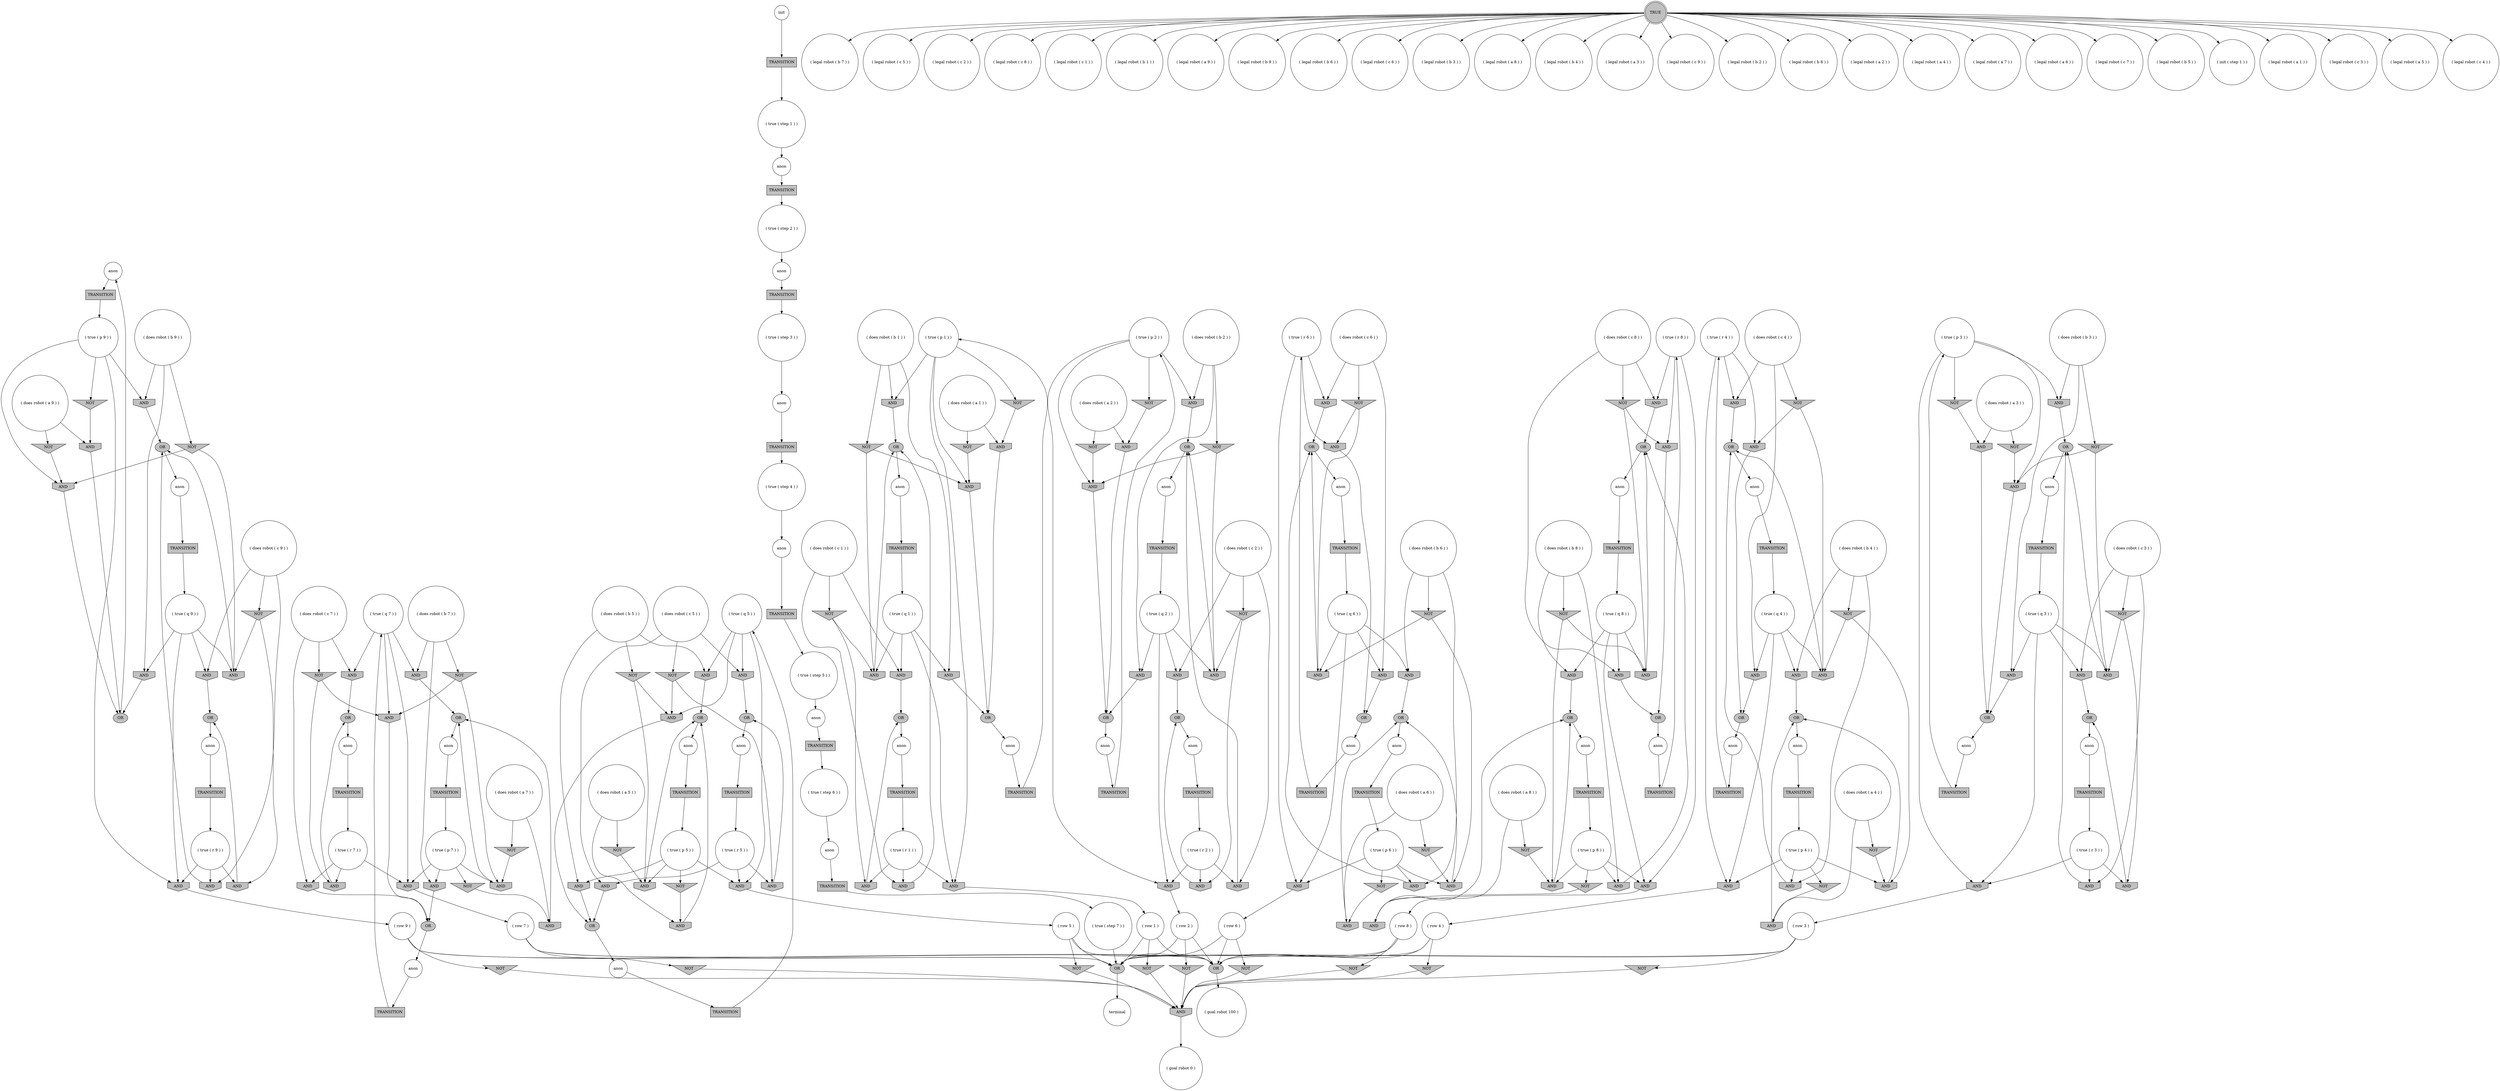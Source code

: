 digraph propNet
{
	"@e26db62"[shape=circle, style= filled, fillcolor=white, label="anon"]; "@e26db62"->"@3be4d6ef"; 
	"@b412c18"[shape=invhouse, style= filled, fillcolor=grey, label="AND"]; "@b412c18"->"@280bca"; 
	"@7deb41d6"[shape=circle, style= filled, fillcolor=white, label="( true ( p 1 ) )"]; "@7deb41d6"->"@4a200bde"; "@7deb41d6"->"@592fa617"; "@7deb41d6"->"@23245e75"; "@7deb41d6"->"@4e98f805"; 
	"@5afaa824"[shape=circle, style= filled, fillcolor=white, label="( does robot ( b 1 ) )"]; "@5afaa824"->"@7e350225"; "@5afaa824"->"@592fa617"; "@5afaa824"->"@1753d79c"; 
	"@e3f6d"[shape=circle, style= filled, fillcolor=white, label="( true ( q 5 ) )"]; "@e3f6d"->"@49deadf0"; "@e3f6d"->"@15dbac11"; "@e3f6d"->"@533c2ac3"; "@e3f6d"->"@70036428"; 
	"@592fa617"[shape=invhouse, style= filled, fillcolor=grey, label="AND"]; "@592fa617"->"@333c339f"; 
	"@63dd8136"[shape=box, style= filled, fillcolor=grey, label="TRANSITION"]; "@63dd8136"->"@47a6ac39"; 
	"@1ddd40f3"[shape=circle, style= filled, fillcolor=white, label="anon"]; "@1ddd40f3"->"@5cfe174"; 
	"@2b54ae5a"[shape=circle, style= filled, fillcolor=white, label="( does robot ( b 8 ) )"]; "@2b54ae5a"->"@39e2ee3f"; "@2b54ae5a"->"@4482acef"; "@2b54ae5a"->"@780adb3f"; 
	"@2e6c01b9"[shape=circle, style= filled, fillcolor=white, label="( true ( r 8 ) )"]; "@2e6c01b9"->"@11f46b16"; "@2e6c01b9"->"@4e81d783"; "@2e6c01b9"->"@401e9c3f"; 
	"@2f0f94a0"[shape=box, style= filled, fillcolor=grey, label="TRANSITION"]; "@2f0f94a0"->"@7deb41d6"; 
	"@40128cad"[shape=circle, style= filled, fillcolor=white, label="( true ( p 9 ) )"]; "@40128cad"->"@78f77c8e"; "@40128cad"->"@21e8bf76"; "@40128cad"->"@757dbeaf"; "@40128cad"->"@76f9aa66"; 
	"@65685e30"[shape=circle, style= filled, fillcolor=white, label="( does robot ( c 1 ) )"]; "@65685e30"->"@4f14e777"; "@65685e30"->"@4bbf8a41"; "@65685e30"->"@79a340"; 
	"@34374ed5"[shape=circle, style= filled, fillcolor=white, label="( true ( p 2 ) )"]; "@34374ed5"->"@774943d6"; "@34374ed5"->"@3cba8af9"; "@34374ed5"->"@77b4ee5e"; "@34374ed5"->"@24164d75"; 
	"@3e58f124"[shape=invhouse, style= filled, fillcolor=grey, label="AND"]; "@3e58f124"->"@1b2dd1b8"; 
	"@4b6e3f87"[shape=invhouse, style= filled, fillcolor=grey, label="AND"]; "@4b6e3f87"->"@6b38dba"; 
	"@4263f6ea"[shape=invhouse, style= filled, fillcolor=grey, label="AND"]; "@4263f6ea"->"@333c339f"; 
	"@5636bc0a"[shape=invhouse, style= filled, fillcolor=grey, label="AND"]; "@5636bc0a"->"@2d8eef25"; 
	"@397d812b"[shape=circle, style= filled, fillcolor=white, label="anon"]; "@397d812b"->"@1cf38f09"; 
	"@15dbac11"[shape=invhouse, style= filled, fillcolor=grey, label="AND"]; "@15dbac11"->"@140de648"; 
	"@da4a1c9"[shape=circle, style= filled, fillcolor=white, label="( true ( p 5 ) )"]; "@da4a1c9"->"@56a96eba"; "@da4a1c9"->"@2ac510e3"; "@da4a1c9"->"@533c2ac3"; "@da4a1c9"->"@1809b1ac"; 
	"@33d232d1"[shape=invtriangle, style= filled, fillcolor=grey, label="NOT"]; "@33d232d1"->"@3a67ad79"; 
	"@4807ccf6"[shape=circle, style= filled, fillcolor=white, label="( legal robot ( b 7 ) )"]; 
	"@3d10d68a"[shape=circle, style= filled, fillcolor=white, label="anon"]; "@3d10d68a"->"@47004b78"; 
	"@4a9a1ac"[shape=ellipse, style= filled, fillcolor=grey, label="OR"]; "@4a9a1ac"->"@1cb52598"; 
	"@64fde8da"[shape=invtriangle, style= filled, fillcolor=grey, label="NOT"]; "@64fde8da"->"@3a67ad79"; 
	"@1e82b865"[shape=circle, style= filled, fillcolor=white, label="( true ( step 7 ) )"]; "@1e82b865"->"@3b896429"; 
	"@4e98f805"[shape=invtriangle, style= filled, fillcolor=grey, label="NOT"]; "@4e98f805"->"@1cc33893"; 
	"@52988dd6"[shape=circle, style= filled, fillcolor=white, label="anon"]; "@52988dd6"->"@294b84ad"; 
	"@3e4f7537"[shape=ellipse, style= filled, fillcolor=grey, label="OR"]; "@3e4f7537"->"@52988dd6"; 
	"@35afe17b"[shape=invhouse, style= filled, fillcolor=grey, label="AND"]; "@35afe17b"->"@64dc420b"; 
	"@3761f888"[shape=circle, style= filled, fillcolor=white, label="anon"]; "@3761f888"->"@47ca3f82"; 
	"@2d8eef25"[shape=ellipse, style= filled, fillcolor=grey, label="OR"]; "@2d8eef25"->"@2f67d81"; 
	"@6b6b4e30"[shape=invtriangle, style= filled, fillcolor=grey, label="NOT"]; "@6b6b4e30"->"@a0002df"; "@6b6b4e30"->"@51da6868"; 
	"@6ea4b78b"[shape=circle, style= filled, fillcolor=white, label="( does robot ( c 5 ) )"]; "@6ea4b78b"->"@49aa95c"; "@6ea4b78b"->"@70036428"; "@6ea4b78b"->"@47ffccd6"; 
	"@38154145"[shape=ellipse, style= filled, fillcolor=grey, label="OR"]; "@38154145"->"@7b7035c6"; 
	"@1cb52598"[shape=circle, style= filled, fillcolor=white, label="anon"]; "@1cb52598"->"@1947e0ec"; 
	"@7b7035c6"[shape=circle, style= filled, fillcolor=white, label="anon"]; "@7b7035c6"->"@eca4aae"; 
	"@14c3dd7e"[shape=invhouse, style= filled, fillcolor=grey, label="AND"]; "@14c3dd7e"->"@190d0630"; 
	"@3cba8af9"[shape=invhouse, style= filled, fillcolor=grey, label="AND"]; "@3cba8af9"->"@5736ab79"; 
	"@645ad7b2"[shape=box, style= filled, fillcolor=grey, label="TRANSITION"]; "@645ad7b2"->"@1e82b865"; 
	"@4bbf8a41"[shape=invhouse, style= filled, fillcolor=grey, label="AND"]; "@4bbf8a41"->"@333c339f"; 
	"@10c1c428"[shape=box, style= filled, fillcolor=grey, label="TRANSITION"]; "@10c1c428"->"@fe0f790"; 
	"@12da89a7"[shape=box, style= filled, fillcolor=grey, label="TRANSITION"]; "@12da89a7"->"@5dcd8bf7"; 
	"@610f7612"[shape=invhouse, style= filled, fillcolor=grey, label="AND"]; "@610f7612"->"@280bca"; 
	"@26ffd553"[shape=circle, style= filled, fillcolor=white, label="( true ( q 1 ) )"]; "@26ffd553"->"@4f14e777"; "@26ffd553"->"@4263f6ea"; "@26ffd553"->"@23245e75"; "@26ffd553"->"@1753d79c"; 
	"@28f1bcde"[shape=invhouse, style= filled, fillcolor=grey, label="AND"]; "@28f1bcde"->"@4b09558d"; 
	"@2313b44d"[shape=box, style= filled, fillcolor=grey, label="TRANSITION"]; "@2313b44d"->"@20e1ed5b"; 
	"@23245e75"[shape=invhouse, style= filled, fillcolor=grey, label="AND"]; "@23245e75"->"@17823918"; 
	"@7de6385e"[shape=circle, style= filled, fillcolor=white, label="( legal robot ( c 5 ) )"]; 
	"@3a67ad79"[shape=invhouse, style= filled, fillcolor=grey, label="AND"]; "@3a67ad79"->"@3cee5a06"; 
	"@27e6ac83"[shape=box, style= filled, fillcolor=grey, label="TRANSITION"]; "@27e6ac83"->"@da4a1c9"; 
	"@6ae6235d"[shape=circle, style= filled, fillcolor=white, label="( legal robot ( c 2 ) )"]; 
	"@1b2dd1b8"[shape=ellipse, style= filled, fillcolor=grey, label="OR"]; "@1b2dd1b8"->"@5d2394f8"; 
	"@2eced18"[shape=box, style= filled, fillcolor=grey, label="TRANSITION"]; "@2eced18"->"@68e86f41"; 
	"@4611dfe3"[shape=box, style= filled, fillcolor=grey, label="TRANSITION"]; "@4611dfe3"->"@178af9c0"; 
	"@1732a4df"[shape=circle, style= filled, fillcolor=white, label="( legal robot ( c 8 ) )"]; 
	"@4e7a15b"[shape=circle, style= filled, fillcolor=white, label="( does robot ( a 8 ) )"]; "@4e7a15b"->"@3125fe1"; "@4e7a15b"->"@14c3dd7e"; 
	"@4d815146"[shape=circle, style= filled, fillcolor=white, label="anon"]; "@4d815146"->"@44585f2a"; 
	"@7885a30c"[shape=circle, style= filled, fillcolor=white, label="( true ( q 7 ) )"]; "@7885a30c"->"@3e58f124"; "@7885a30c"->"@6bd46c20"; "@7885a30c"->"@2259e205"; "@7885a30c"->"@2e1c6600"; 
	"@189ddde9"[shape=circle, style= filled, fillcolor=white, label="( true ( p 6 ) )"]; "@189ddde9"->"@119a0c4e"; "@189ddde9"->"@6cd9c6e2"; "@189ddde9"->"@b412c18"; "@189ddde9"->"@4b6e3f87"; 
	"@34780af5"[shape=circle, style= filled, fillcolor=white, label="( legal robot ( c 1 ) )"]; 
	"@3a33a6b8"[shape=box, style= filled, fillcolor=grey, label="TRANSITION"]; "@3a33a6b8"->"@22fff2a2"; 
	"@2a134eca"[shape=circle, style= filled, fillcolor=white, label="( true ( p 3 ) )"]; "@2a134eca"->"@1896d2c2"; "@2a134eca"->"@edf1de"; "@2a134eca"->"@205eb650"; "@2a134eca"->"@7e5284e9"; 
	"@39e2ee3f"[shape=invhouse, style= filled, fillcolor=grey, label="AND"]; "@39e2ee3f"->"@2d8eef25"; 
	"@34139285"[shape=invtriangle, style= filled, fillcolor=grey, label="NOT"]; "@34139285"->"@70f87478"; "@34139285"->"@366412da"; 
	"@56e88e24"[shape=circle, style= filled, fillcolor=white, label="( legal robot ( b 1 ) )"]; 
	"@5406f513"[shape=invtriangle, style= filled, fillcolor=grey, label="NOT"]; "@5406f513"->"@14c3dd7e"; 
	"@4921a90"[shape=circle, style= filled, fillcolor=white, label="anon"]; "@4921a90"->"@3f81d405"; 
	"@1e384de"[shape=circle, style= filled, fillcolor=white, label="anon"]; "@1e384de"->"@4611dfe3"; 
	"@14681070"[shape=invhouse, style= filled, fillcolor=grey, label="AND"]; "@14681070"->"@334021a9"; 
	"@296068c9"[shape=circle, style= filled, fillcolor=white, label="( does robot ( b 9 ) )"]; "@296068c9"->"@787f7957"; "@296068c9"->"@757dbeaf"; "@296068c9"->"@34a8a271"; 
	"@2994363b"[shape=invtriangle, style= filled, fillcolor=grey, label="NOT"]; "@2994363b"->"@56a96eba"; 
	"@77b4ee5e"[shape=invtriangle, style= filled, fillcolor=grey, label="NOT"]; "@77b4ee5e"->"@78d9ab8"; 
	"@a62b39f"[shape=box, style= filled, fillcolor=grey, label="TRANSITION"]; "@a62b39f"->"@2a134eca"; 
	"@58e5ebd"[shape=doublecircle, style= filled, fillcolor=grey, label="TRUE"]; "@58e5ebd"->"@1732a4df"; "@58e5ebd"->"@70a0afab"; "@58e5ebd"->"@78214f6b"; "@58e5ebd"->"@46993aaa"; "@58e5ebd"->"@34780af5"; "@58e5ebd"->"@56e88e24"; "@58e5ebd"->"@4807ccf6"; "@58e5ebd"->"@6276e1db"; "@58e5ebd"->"@75da931b"; "@58e5ebd"->"@7aa30a4e"; "@58e5ebd"->"@3dcc0a0f"; "@58e5ebd"->"@7f371a59"; "@58e5ebd"->"@351775bc"; "@58e5ebd"->"@1ea87e7b"; "@58e5ebd"->"@52e5376a"; "@58e5ebd"->"@6d4b473"; "@58e5ebd"->"@65f9c5c8"; "@58e5ebd"->"@45edcd24"; "@58e5ebd"->"@456d3d51"; "@58e5ebd"->"@302b2c81"; "@58e5ebd"->"@2827f394"; "@58e5ebd"->"@7692ed85"; "@58e5ebd"->"@712801c5"; "@58e5ebd"->"@2b1be57f"; "@58e5ebd"->"@798c668c"; "@58e5ebd"->"@7de6385e"; "@58e5ebd"->"@60f00e0f"; "@58e5ebd"->"@6ae6235d"; 
	"@2d0651eb"[shape=invtriangle, style= filled, fillcolor=grey, label="NOT"]; "@2d0651eb"->"@3a67ad79"; 
	"@366412da"[shape=invhouse, style= filled, fillcolor=grey, label="AND"]; "@366412da"->"@38b72ce1"; 
	"@67f6dc61"[shape=circle, style= filled, fillcolor=white, label="( does robot ( b 2 ) )"]; "@67f6dc61"->"@41dee0d7"; "@67f6dc61"->"@7ffe9999"; "@67f6dc61"->"@3cba8af9"; 
	"@2259e205"[shape=invhouse, style= filled, fillcolor=grey, label="AND"]; "@2259e205"->"@28d320d6"; 
	"@4b09558d"[shape=ellipse, style= filled, fillcolor=grey, label="OR"]; "@4b09558d"->"@51cfc277"; 
	"@1ea4daa3"[shape=invhouse, style= filled, fillcolor=grey, label="AND"]; "@1ea4daa3"->"@3e4f7537"; 
	"@5f27a20c"[shape=invhouse, style= filled, fillcolor=grey, label="AND"]; "@5f27a20c"->"@190d0630"; 
	"@82aaec8"[shape=invhouse, style= filled, fillcolor=grey, label="AND"]; "@82aaec8"->"@38154145"; 
	"@31ccbefe"[shape=invhouse, style= filled, fillcolor=grey, label="AND"]; "@31ccbefe"->"@5e34d46a"; 
	"@4471dfd7"[shape=invhouse, style= filled, fillcolor=grey, label="AND"]; "@4471dfd7"->"@3da997a"; 
	"@2e1c6600"[shape=invhouse, style= filled, fillcolor=grey, label="AND"]; "@2e1c6600"->"@5faecf45"; 
	"@6ae11a87"[shape=invhouse, style= filled, fillcolor=grey, label="AND"]; "@6ae11a87"->"@64fef26a"; 
	"@67f2b0dd"[shape=circle, style= filled, fillcolor=white, label="( does robot ( a 7 ) )"]; "@67f2b0dd"->"@579a19fd"; "@67f2b0dd"->"@6e39b27b"; 
	"@47004b78"[shape=box, style= filled, fillcolor=grey, label="TRANSITION"]; "@47004b78"->"@64e48e45"; 
	"@2ac510e3"[shape=invhouse, style= filled, fillcolor=grey, label="AND"]; "@2ac510e3"->"@4a9a1ac"; 
	"@65454f68"[shape=invtriangle, style= filled, fillcolor=grey, label="NOT"]; "@65454f68"->"@78f77c8e"; 
	"@7e5284e9"[shape=invhouse, style= filled, fillcolor=grey, label="AND"]; "@7e5284e9"->"@7d05e560"; 
	"@46993aaa"[shape=circle, style= filled, fillcolor=white, label="( legal robot ( b 6 ) )"]; 
	"@6d4e5d57"[shape=invtriangle, style= filled, fillcolor=grey, label="NOT"]; "@6d4e5d57"->"@3a67ad79"; 
	"@1224b90"[shape=invhouse, style= filled, fillcolor=grey, label="AND"]; "@1224b90"->"@d542094"; 
	"@59fcadd3"[shape=circle, style= filled, fillcolor=white, label="( true ( r 3 ) )"]; "@59fcadd3"->"@1896d2c2"; "@59fcadd3"->"@447bd86d"; "@59fcadd3"->"@51da6868"; 
	"@35612600"[shape=circle, style= filled, fillcolor=white, label="anon"]; "@35612600"->"@49833c9c"; 
	"@55fe910c"[shape=box, style= filled, fillcolor=grey, label="TRANSITION"]; "@55fe910c"->"@34374ed5"; 
	"@7440d7b9"[shape=invhouse, style= filled, fillcolor=grey, label="AND"]; "@7440d7b9"->"@3da997a"; 
	"@645064f"[shape=invhouse, style= filled, fillcolor=grey, label="AND"]; "@645064f"->"@4cc7014c"; 
	"@21e8bf76"[shape=invhouse, style= filled, fillcolor=grey, label="AND"]; "@21e8bf76"->"@263c8db9"; 
	"@6150818a"[shape=invhouse, style= filled, fillcolor=grey, label="AND"]; "@6150818a"->"@6fefa3e7"; 
	"@20e1ed5b"[shape=circle, style= filled, fillcolor=white, label="( true ( step 1 ) )"]; "@20e1ed5b"->"@11a40fff"; 
	"@6eca671a"[shape=circle, style= filled, fillcolor=white, label="( row 2 )"]; "@6eca671a"->"@13bc6ed3"; "@6eca671a"->"@603d2b3"; "@6eca671a"->"@3b896429"; 
	"@1da12fc0"[shape=circle, style= filled, fillcolor=white, label="( does robot ( c 8 ) )"]; "@1da12fc0"->"@a281902"; "@1da12fc0"->"@645064f"; "@1da12fc0"->"@401e9c3f"; 
	"@4145f572"[shape=circle, style= filled, fillcolor=white, label="( true ( q 8 ) )"]; "@4145f572"->"@11f46b16"; "@4145f572"->"@5636bc0a"; "@4145f572"->"@645064f"; "@4145f572"->"@780adb3f"; 
	"@55a6c368"[shape=circle, style= filled, fillcolor=white, label="( does robot ( c 2 ) )"]; "@55a6c368"->"@3de5627c"; "@55a6c368"->"@1ce84763"; "@55a6c368"->"@337b5179"; 
	"@603d2b3"[shape=invtriangle, style= filled, fillcolor=grey, label="NOT"]; "@603d2b3"->"@3a67ad79"; 
	"@24164d75"[shape=invhouse, style= filled, fillcolor=grey, label="AND"]; "@24164d75"->"@6e267b76"; 
	"@790f2f3c"[shape=circle, style= filled, fillcolor=white, label="( true ( r 1 ) )"]; "@790f2f3c"->"@4bbf8a41"; "@790f2f3c"->"@31ccbefe"; "@790f2f3c"->"@23245e75"; 
	"@4d441b16"[shape=invtriangle, style= filled, fillcolor=grey, label="NOT"]; "@4d441b16"->"@324e68fb"; 
	"@6486b4d5"[shape=box, style= filled, fillcolor=grey, label="TRANSITION"]; "@6486b4d5"->"@7885a30c"; 
	"@1753d79c"[shape=invhouse, style= filled, fillcolor=grey, label="AND"]; "@1753d79c"->"@a15670a"; 
	"@37670cc6"[shape=circle, style= filled, fillcolor=white, label="( true ( q 2 ) )"]; "@37670cc6"->"@41dee0d7"; "@37670cc6"->"@774943d6"; "@37670cc6"->"@1ce84763"; "@37670cc6"->"@6e6196fc"; 
	"@47a6ac39"[shape=circle, style= filled, fillcolor=white, label="( true ( r 4 ) )"]; "@47a6ac39"->"@70f87478"; "@47a6ac39"->"@60f09995"; "@47a6ac39"->"@1d10caf0"; 
	"@576f8789"[shape=invtriangle, style= filled, fillcolor=grey, label="NOT"]; "@576f8789"->"@119a0c4e"; 
	"@2dfc6dc6"[shape=circle, style= filled, fillcolor=white, label="( does robot ( c 4 ) )"]; "@2dfc6dc6"->"@34139285"; "@2dfc6dc6"->"@35afe17b"; "@2dfc6dc6"->"@60f09995"; 
	"@1471cb25"[shape=invhouse, style= filled, fillcolor=grey, label="AND"]; "@1471cb25"->"@38b72ce1"; 
	"@1c898b41"[shape=circle, style= filled, fillcolor=white, label="anon"]; "@1c898b41"->"@27e6ac83"; 
	"@58a1a199"[shape=invhouse, style= filled, fillcolor=grey, label="AND"]; "@58a1a199"->"@1d8806f7"; 
	"@3219ab8d"[shape=circle, style= filled, fillcolor=white, label="anon"]; "@3219ab8d"->"@777d57d6"; 
	"@4e81d783"[shape=invhouse, style= filled, fillcolor=grey, label="AND"]; "@4e81d783"->"@4cc7014c"; 
	"@5d53d05b"[shape=circle, style= filled, fillcolor=white, label="( does robot ( a 5 ) )"]; "@5d53d05b"->"@246f9f88"; "@5d53d05b"->"@2994363b"; 
	"@4ecac02f"[shape=circle, style= filled, fillcolor=white, label="( row 8 )"]; "@4ecac02f"->"@13bc6ed3"; "@4ecac02f"->"@3b896429"; "@4ecac02f"->"@79ec3264"; 
	"@59c27402"[shape=invtriangle, style= filled, fillcolor=grey, label="NOT"]; "@59c27402"->"@3a67ad79"; 
	"@2827f394"[shape=circle, style= filled, fillcolor=white, label="( legal robot ( b 5 ) )"]; 
	"@60f09995"[shape=invhouse, style= filled, fillcolor=grey, label="AND"]; "@60f09995"->"@38b72ce1"; 
	"@1947e0ec"[shape=box, style= filled, fillcolor=grey, label="TRANSITION"]; "@1947e0ec"->"@e3f6d"; 
	"@28d320d6"[shape=ellipse, style= filled, fillcolor=grey, label="OR"]; "@28d320d6"->"@3d10d68a"; 
	"@5b787144"[shape=circle, style= filled, fillcolor=white, label="( does robot ( c 9 ) )"]; "@5b787144"->"@58a1a199"; "@5b787144"->"@e58ff51"; "@5b787144"->"@504c2683"; 
	"@1978b0f9"[shape=invhouse, style= filled, fillcolor=grey, label="AND"]; "@1978b0f9"->"@280bca"; 
	"@17823918"[shape=circle, style= filled, fillcolor=white, label="( row 1 )"]; "@17823918"->"@13bc6ed3"; "@17823918"->"@3b896429"; "@17823918"->"@115d533d"; 
	"@3125fe1"[shape=invtriangle, style= filled, fillcolor=grey, label="NOT"]; "@3125fe1"->"@5f27a20c"; 
	"@5e3b8219"[shape=box, style= filled, fillcolor=grey, label="TRANSITION"]; "@5e3b8219"->"@2e6c01b9"; 
	"@1ff61bcf"[shape=circle, style= filled, fillcolor=white, label="( true ( step 3 ) )"]; "@1ff61bcf"->"@188edd79"; 
	"@44cae5b8"[shape=circle, style= filled, fillcolor=white, label="( row 4 )"]; "@44cae5b8"->"@13bc6ed3"; "@44cae5b8"->"@59c27402"; "@44cae5b8"->"@3b896429"; 
	"@5e65ab77"[shape=circle, style= filled, fillcolor=white, label="anon"]; "@5e65ab77"->"@213526b0"; 
	"@40545646"[shape=circle, style= filled, fillcolor=white, label="( true ( q 9 ) )"]; "@40545646"->"@14681070"; "@40545646"->"@58a1a199"; "@40545646"->"@21e8bf76"; "@40545646"->"@34a8a271"; 
	"@78f77c8e"[shape=invhouse, style= filled, fillcolor=grey, label="AND"]; "@78f77c8e"->"@d542094"; 
	"@3c095f75"[shape=invhouse, style= filled, fillcolor=grey, label="AND"]; "@3c095f75"->"@1b2dd1b8"; 
	"@79ec3264"[shape=invtriangle, style= filled, fillcolor=grey, label="NOT"]; "@79ec3264"->"@3a67ad79"; 
	"@6e39b27b"[shape=invtriangle, style= filled, fillcolor=grey, label="NOT"]; "@6e39b27b"->"@3c095f75"; 
	"@34a8a271"[shape=invhouse, style= filled, fillcolor=grey, label="AND"]; "@34a8a271"->"@d542094"; 
	"@213526b0"[shape=box, style= filled, fillcolor=grey, label="TRANSITION"]; "@213526b0"->"@790f2f3c"; 
	"@75da931b"[shape=circle, style= filled, fillcolor=white, label="( legal robot ( b 3 ) )"]; 
	"@140de648"[shape=ellipse, style= filled, fillcolor=grey, label="OR"]; "@140de648"->"@1c898b41"; 
	"@52934c3b"[shape=invtriangle, style= filled, fillcolor=grey, label="NOT"]; "@52934c3b"->"@4471dfd7"; "@52934c3b"->"@366412da"; 
	"@29086036"[shape=invhouse, style= filled, fillcolor=grey, label="AND"]; "@29086036"->"@28d320d6"; 
	"@7aa30a4e"[shape=circle, style= filled, fillcolor=white, label="( legal robot ( a 8 ) )"]; 
	"@4bea71d4"[shape=circle, style= filled, fillcolor=white, label="( row 5 )"]; "@4bea71d4"->"@13bc6ed3"; "@4bea71d4"->"@3b896429"; "@4bea71d4"->"@6d4e5d57"; 
	"@7ae0a3f2"[shape=circle, style= filled, fillcolor=white, label="( true ( q 3 ) )"]; "@7ae0a3f2"->"@1896d2c2"; "@7ae0a3f2"->"@31eb494e"; "@7ae0a3f2"->"@a0002df"; "@7ae0a3f2"->"@28f1bcde"; 
	"@6fefa3e7"[shape=ellipse, style= filled, fillcolor=grey, label="OR"]; "@6fefa3e7"->"@5df1cc1a"; 
	"@11f46b16"[shape=invhouse, style= filled, fillcolor=grey, label="AND"]; "@11f46b16"->"@4ecac02f"; 
	"@4a200bde"[shape=invhouse, style= filled, fillcolor=grey, label="AND"]; "@4a200bde"->"@a15670a"; 
	"@7c6a6484"[shape=circle, style= filled, fillcolor=white, label="anon"]; "@7c6a6484"->"@3dffb2eb"; 
	"@3e3e3c83"[shape=invtriangle, style= filled, fillcolor=grey, label="NOT"]; "@3e3e3c83"->"@24164d75"; 
	"@65f9c5c8"[shape=circle, style= filled, fillcolor=white, label="( legal robot ( a 4 ) )"]; 
	"@557e5cbd"[shape=invtriangle, style= filled, fillcolor=grey, label="NOT"]; "@557e5cbd"->"@4a200bde"; 
	"@68e86f41"[shape=circle, style= filled, fillcolor=white, label="( true ( r 6 ) )"]; "@68e86f41"->"@4b6e3f87"; "@68e86f41"->"@3e55a58f"; "@68e86f41"->"@610f7612"; 
	"@8071a97"[shape=box, style= filled, fillcolor=grey, label="TRANSITION"]; "@8071a97"->"@5058431c"; 
	"@4cd98b00"[shape=circle, style= filled, fillcolor=white, label="anon"]; "@4cd98b00"->"@2eced18"; 
	"@7e6bc5aa"[shape=circle, style= filled, fillcolor=white, label="( does robot ( a 1 ) )"]; "@7e6bc5aa"->"@1cc33893"; "@7e6bc5aa"->"@557e5cbd"; 
	"@439a8942"[shape=invtriangle, style= filled, fillcolor=grey, label="NOT"]; "@439a8942"->"@56a96eba"; "@439a8942"->"@49deadf0"; 
	"@1d264bf5"[shape=circle, style= filled, fillcolor=white, label="anon"]; "@1d264bf5"->"@5e3b8219"; 
	"@7692ed85"[shape=circle, style= filled, fillcolor=white, label="( init ( step 1 ) )"]; 
	"@4cc7014c"[shape=ellipse, style= filled, fillcolor=grey, label="OR"]; "@4cc7014c"->"@1d264bf5"; 
	"@3dffb2eb"[shape=box, style= filled, fillcolor=grey, label="TRANSITION"]; "@3dffb2eb"->"@1ff61bcf"; 
	"@451dfada"[shape=circle, style= filled, fillcolor=white, label="anon"]; "@451dfada"->"@8071a97"; 
	"@edf1de"[shape=invtriangle, style= filled, fillcolor=grey, label="NOT"]; "@edf1de"->"@5a2264c"; 
	"@64fef26a"[shape=ellipse, style= filled, fillcolor=grey, label="OR"]; "@64fef26a"->"@1ddd40f3"; 
	"@e1641c0"[shape=circle, style= filled, fillcolor=white, label="anon"]; "@e1641c0"->"@5ecb5608"; 
	"@32a88bc2"[shape=circle, style= filled, fillcolor=white, label="( does robot ( a 6 ) )"]; "@32a88bc2"->"@4d905742"; "@32a88bc2"->"@576f8789"; 
	"@31eb494e"[shape=invhouse, style= filled, fillcolor=grey, label="AND"]; "@31eb494e"->"@3d44d0c6"; 
	"@64dc420b"[shape=ellipse, style= filled, fillcolor=grey, label="OR"]; "@64dc420b"->"@387413e8"; 
	"@6bd46c20"[shape=invhouse, style= filled, fillcolor=grey, label="AND"]; "@6bd46c20"->"@6fefa3e7"; 
	"@263c8db9"[shape=circle, style= filled, fillcolor=white, label="( row 9 )"]; "@263c8db9"->"@1e081c5"; "@263c8db9"->"@13bc6ed3"; "@263c8db9"->"@3b896429"; 
	"@5736ab79"[shape=ellipse, style= filled, fillcolor=grey, label="OR"]; "@5736ab79"->"@4633c1aa"; 
	"@115d533d"[shape=invtriangle, style= filled, fillcolor=grey, label="NOT"]; "@115d533d"->"@3a67ad79"; 
	"@8e3cf25"[shape=invhouse, style= filled, fillcolor=grey, label="AND"]; "@8e3cf25"->"@6fefa3e7"; 
	"@5a2264c"[shape=invhouse, style= filled, fillcolor=grey, label="AND"]; "@5a2264c"->"@4b09558d"; 
	"@38b72ce1"[shape=ellipse, style= filled, fillcolor=grey, label="OR"]; "@38b72ce1"->"@1e384de"; 
	"@1e081c5"[shape=invtriangle, style= filled, fillcolor=grey, label="NOT"]; "@1e081c5"->"@3a67ad79"; 
	"@178af9c0"[shape=circle, style= filled, fillcolor=white, label="( true ( q 4 ) )"]; "@178af9c0"->"@35afe17b"; "@178af9c0"->"@7440d7b9"; "@178af9c0"->"@1d10caf0"; "@178af9c0"->"@366412da"; 
	"@590e130c"[shape=circle, style= filled, fillcolor=white, label="( true ( r 2 ) )"]; "@590e130c"->"@774943d6"; "@590e130c"->"@1ea4daa3"; "@590e130c"->"@337b5179"; 
	"@11b75be2"[shape=circle, style= filled, fillcolor=white, label="( true ( step 5 ) )"]; "@11b75be2"->"@397d812b"; 
	"@447bd86d"[shape=invhouse, style= filled, fillcolor=grey, label="AND"]; "@447bd86d"->"@7d05e560"; 
	"@6276e1db"[shape=circle, style= filled, fillcolor=white, label="( legal robot ( c 6 ) )"]; 
	"@a0002df"[shape=invhouse, style= filled, fillcolor=grey, label="AND"]; "@a0002df"->"@7d05e560"; 
	"@757dbeaf"[shape=invhouse, style= filled, fillcolor=grey, label="AND"]; "@757dbeaf"->"@334021a9"; 
	"@27573872"[shape=circle, style= filled, fillcolor=white, label="( does robot ( b 3 ) )"]; "@27573872"->"@4f3ad88b"; "@27573872"->"@7e5284e9"; "@27573872"->"@28f1bcde"; 
	"@a15670a"[shape=ellipse, style= filled, fillcolor=grey, label="OR"]; "@a15670a"->"@31fc6b2"; 
	"@4d905742"[shape=invhouse, style= filled, fillcolor=grey, label="AND"]; "@4d905742"->"@38154145"; 
	"@5058431c"[shape=circle, style= filled, fillcolor=white, label="( true ( q 6 ) )"]; "@5058431c"->"@157ee3e5"; "@5058431c"->"@4b6e3f87"; "@5058431c"->"@1978b0f9"; "@5058431c"->"@82aaec8"; 
	"@3d44d0c6"[shape=ellipse, style= filled, fillcolor=grey, label="OR"]; "@3d44d0c6"->"@70e69696"; 
	"@190d0630"[shape=ellipse, style= filled, fillcolor=grey, label="OR"]; "@190d0630"->"@26114629"; 
	"@32d2bb53"[shape=invtriangle, style= filled, fillcolor=grey, label="NOT"]; "@32d2bb53"->"@29086036"; "@32d2bb53"->"@6bd46c20"; 
	"@71bd8993"[shape=circle, style= filled, fillcolor=white, label="( does robot ( b 4 ) )"]; "@71bd8993"->"@1471cb25"; "@71bd8993"->"@52934c3b"; "@71bd8993"->"@7440d7b9"; 
	"@1896d2c2"[shape=invhouse, style= filled, fillcolor=grey, label="AND"]; "@1896d2c2"->"@635adc6"; 
	"@70e69696"[shape=circle, style= filled, fillcolor=white, label="anon"]; "@70e69696"->"@287efdd8"; 
	"@246f9f88"[shape=invhouse, style= filled, fillcolor=grey, label="AND"]; "@246f9f88"->"@140de648"; 
	"@7e350225"[shape=invtriangle, style= filled, fillcolor=grey, label="NOT"]; "@7e350225"->"@4a200bde"; "@7e350225"->"@4263f6ea"; 
	"@101ebf5c"[shape=circle, style= filled, fillcolor=white, label="( true ( p 4 ) )"]; "@101ebf5c"->"@1471cb25"; "@101ebf5c"->"@1d10caf0"; "@101ebf5c"->"@4d441b16"; "@101ebf5c"->"@4471dfd7"; 
	"@6e267b76"[shape=ellipse, style= filled, fillcolor=grey, label="OR"]; "@6e267b76"->"@2073b879"; 
	"@5faecf45"[shape=circle, style= filled, fillcolor=white, label="( row 7 )"]; "@5faecf45"->"@13bc6ed3"; "@5faecf45"->"@3b896429"; "@5faecf45"->"@2d0651eb"; 
	"@44585f2a"[shape=box, style= filled, fillcolor=grey, label="TRANSITION"]; "@44585f2a"->"@2b39d891"; 
	"@712801c5"[shape=circle, style= filled, fillcolor=white, label="( legal robot ( a 1 ) )"]; 
	"@150697e2"[shape=box, style= filled, fillcolor=grey, label="TRANSITION"]; "@150697e2"->"@b5a191e"; 
	"@22fff2a2"[shape=circle, style= filled, fillcolor=white, label="( true ( p 8 ) )"]; "@22fff2a2"->"@39e2ee3f"; "@22fff2a2"->"@11f46b16"; "@22fff2a2"->"@5f27a20c"; "@22fff2a2"->"@5406f513"; 
	"@51da6868"[shape=invhouse, style= filled, fillcolor=grey, label="AND"]; "@51da6868"->"@3d44d0c6"; 
	"@76f9aa66"[shape=invtriangle, style= filled, fillcolor=grey, label="NOT"]; "@76f9aa66"->"@1224b90"; 
	"@2f67d81"[shape=circle, style= filled, fillcolor=white, label="anon"]; "@2f67d81"->"@2cdb03a1"; 
	"@3f81d405"[shape=box, style= filled, fillcolor=grey, label="TRANSITION"]; "@3f81d405"->"@101ebf5c"; 
	"@26114629"[shape=circle, style= filled, fillcolor=white, label="anon"]; "@26114629"->"@3a33a6b8"; 
	"@41dee0d7"[shape=invhouse, style= filled, fillcolor=grey, label="AND"]; "@41dee0d7"->"@6e267b76"; 
	"@4482acef"[shape=invtriangle, style= filled, fillcolor=grey, label="NOT"]; "@4482acef"->"@5636bc0a"; "@4482acef"->"@5f27a20c"; 
	"@787f7957"[shape=invtriangle, style= filled, fillcolor=grey, label="NOT"]; "@787f7957"->"@14681070"; "@787f7957"->"@78f77c8e"; 
	"@3b896429"[shape=ellipse, style= filled, fillcolor=grey, label="OR"]; "@3b896429"->"@390ede48"; 
	"@6b38dba"[shape=circle, style= filled, fillcolor=white, label="( row 6 )"]; "@6b38dba"->"@13bc6ed3"; "@6b38dba"->"@3b896429"; "@6b38dba"->"@33d232d1"; 
	"@777d57d6"[shape=box, style= filled, fillcolor=grey, label="TRANSITION"]; "@777d57d6"->"@11b75be2"; 
	"@47ffccd6"[shape=invtriangle, style= filled, fillcolor=grey, label="NOT"]; "@47ffccd6"->"@49deadf0"; "@47ffccd6"->"@6ae11a87"; 
	"@56a96eba"[shape=invhouse, style= filled, fillcolor=grey, label="AND"]; "@56a96eba"->"@140de648"; 
	"@7ffe9999"[shape=invtriangle, style= filled, fillcolor=grey, label="NOT"]; "@7ffe9999"->"@24164d75"; "@7ffe9999"->"@6e6196fc"; 
	"@324e68fb"[shape=invhouse, style= filled, fillcolor=grey, label="AND"]; "@324e68fb"->"@3da997a"; 
	"@774943d6"[shape=invhouse, style= filled, fillcolor=grey, label="AND"]; "@774943d6"->"@6eca671a"; 
	"@333c339f"[shape=ellipse, style= filled, fillcolor=grey, label="OR"]; "@333c339f"->"@35612600"; 
	"@1cf38f09"[shape=box, style= filled, fillcolor=grey, label="TRANSITION"]; "@1cf38f09"->"@b6c1857"; 
	"@157ee3e5"[shape=invhouse, style= filled, fillcolor=grey, label="AND"]; "@157ee3e5"->"@1c751d58"; 
	"@6094cbe2"[shape=circle, style= filled, fillcolor=white, label="( true ( r 5 ) )"]; "@6094cbe2"->"@49aa95c"; "@6094cbe2"->"@533c2ac3"; "@6094cbe2"->"@6ae11a87"; 
	"@780adb3f"[shape=invhouse, style= filled, fillcolor=grey, label="AND"]; "@780adb3f"->"@190d0630"; 
	"@1ea87e7b"[shape=circle, style= filled, fillcolor=white, label="( legal robot ( b 2 ) )"]; 
	"@337b5179"[shape=invhouse, style= filled, fillcolor=grey, label="AND"]; "@337b5179"->"@5736ab79"; 
	"@5cfe174"[shape=box, style= filled, fillcolor=grey, label="TRANSITION"]; "@5cfe174"->"@6094cbe2"; 
	"@3cee5a06"[shape=circle, style= filled, fillcolor=white, label="( goal robot 0 )"]; 
	"@6d4b473"[shape=circle, style= filled, fillcolor=white, label="( legal robot ( a 2 ) )"]; 
	"@387413e8"[shape=circle, style= filled, fillcolor=white, label="anon"]; "@387413e8"->"@63dd8136"; 
	"@6cd9c6e2"[shape=invtriangle, style= filled, fillcolor=grey, label="NOT"]; "@6cd9c6e2"->"@4d905742"; 
	"@3de5627c"[shape=invtriangle, style= filled, fillcolor=grey, label="NOT"]; "@3de5627c"->"@1ea4daa3"; "@3de5627c"->"@6e6196fc"; 
	"@49833c9c"[shape=box, style= filled, fillcolor=grey, label="TRANSITION"]; "@49833c9c"->"@26ffd553"; 
	"@49aa95c"[shape=invhouse, style= filled, fillcolor=grey, label="AND"]; "@49aa95c"->"@4a9a1ac"; 
	"@74e22632"[shape=invhouse, style= filled, fillcolor=grey, label="AND"]; "@74e22632"->"@1d8806f7"; 
	"@4f3ad88b"[shape=invtriangle, style= filled, fillcolor=grey, label="NOT"]; "@4f3ad88b"->"@205eb650"; "@4f3ad88b"->"@a0002df"; 
	"@3fec3fed"[shape=circle, style= filled, fillcolor=white, label="anon"]; "@3fec3fed"->"@645ad7b2"; 
	"@401e9c3f"[shape=invhouse, style= filled, fillcolor=grey, label="AND"]; "@401e9c3f"->"@2d8eef25"; 
	"@5dcd8bf7"[shape=circle, style= filled, fillcolor=white, label="( true ( step 4 ) )"]; "@5dcd8bf7"->"@3219ab8d"; 
	"@66525531"[shape=invtriangle, style= filled, fillcolor=grey, label="NOT"]; "@66525531"->"@205eb650"; 
	"@3be4d6ef"[shape=box, style= filled, fillcolor=grey, label="TRANSITION"]; "@3be4d6ef"->"@40128cad"; 
	"@390ede48"[shape=circle, style= filled, fillcolor=white, label="terminal"]; 
	"@76a14c53"[shape=invtriangle, style= filled, fillcolor=grey, label="NOT"]; "@76a14c53"->"@579a19fd"; 
	"@60f00e0f"[shape=circle, style= filled, fillcolor=white, label="( legal robot ( c 4 ) )"]; 
	"@4e19b97c"[shape=circle, style= filled, fillcolor=white, label="( does robot ( c 3 ) )"]; "@4e19b97c"->"@31eb494e"; "@4e19b97c"->"@447bd86d"; "@4e19b97c"->"@6b6b4e30"; 
	"@504c2683"[shape=invhouse, style= filled, fillcolor=grey, label="AND"]; "@504c2683"->"@334021a9"; 
	"@417470d0"[shape=circle, style= filled, fillcolor=white, label="( does robot ( b 5 ) )"]; "@417470d0"->"@2ac510e3"; "@417470d0"->"@439a8942"; "@417470d0"->"@15dbac11"; 
	"@3e55a58f"[shape=invhouse, style= filled, fillcolor=grey, label="AND"]; "@3e55a58f"->"@1c751d58"; 
	"@2cdb03a1"[shape=box, style= filled, fillcolor=grey, label="TRANSITION"]; "@2cdb03a1"->"@4145f572"; 
	"@294b84ad"[shape=box, style= filled, fillcolor=grey, label="TRANSITION"]; "@294b84ad"->"@590e130c"; 
	"@5e34d46a"[shape=ellipse, style= filled, fillcolor=grey, label="OR"]; "@5e34d46a"->"@5e65ab77"; 
	"@635adc6"[shape=circle, style= filled, fillcolor=white, label="( row 3 )"]; "@635adc6"->"@13bc6ed3"; "@635adc6"->"@3b896429"; "@635adc6"->"@64fde8da"; 
	"@6e6196fc"[shape=invhouse, style= filled, fillcolor=grey, label="AND"]; "@6e6196fc"->"@5736ab79"; 
	"@119a0c4e"[shape=invhouse, style= filled, fillcolor=grey, label="AND"]; "@119a0c4e"->"@38154145"; 
	"@b5a191e"[shape=circle, style= filled, fillcolor=white, label="( true ( p 7 ) )"]; "@b5a191e"->"@3c095f75"; "@b5a191e"->"@8e3cf25"; "@b5a191e"->"@76a14c53"; "@b5a191e"->"@2e1c6600"; 
	"@51cfc277"[shape=circle, style= filled, fillcolor=white, label="anon"]; "@51cfc277"->"@a62b39f"; 
	"@5df1cc1a"[shape=circle, style= filled, fillcolor=white, label="anon"]; "@5df1cc1a"->"@6486b4d5"; 
	"@b6c1857"[shape=circle, style= filled, fillcolor=white, label="( true ( step 6 ) )"]; "@b6c1857"->"@3fec3fed"; 
	"@5d2394f8"[shape=circle, style= filled, fillcolor=white, label="anon"]; "@5d2394f8"->"@150697e2"; 
	"@7d05e560"[shape=ellipse, style= filled, fillcolor=grey, label="OR"]; "@7d05e560"->"@e1641c0"; 
	"@3b05c7e1"[shape=circle, style= filled, fillcolor=white, label="( does robot ( c 7 ) )"]; "@3b05c7e1"->"@32d2bb53"; "@3b05c7e1"->"@6150818a"; "@3b05c7e1"->"@2259e205"; 
	"@49deadf0"[shape=invhouse, style= filled, fillcolor=grey, label="AND"]; "@49deadf0"->"@4a9a1ac"; 
	"@47ca3f82"[shape=box, style= filled, fillcolor=grey, label="TRANSITION"]; "@47ca3f82"->"@40545646"; 
	"@64e48e45"[shape=circle, style= filled, fillcolor=white, label="( true ( r 7 ) )"]; "@64e48e45"->"@29086036"; "@64e48e45"->"@6150818a"; "@64e48e45"->"@2e1c6600"; 
	"@e58ff51"[shape=invtriangle, style= filled, fillcolor=grey, label="NOT"]; "@e58ff51"->"@14681070"; "@e58ff51"->"@74e22632"; 
	"@351775bc"[shape=circle, style= filled, fillcolor=white, label="( legal robot ( c 9 ) )"]; 
	"@14da67a4"[shape=box, style= filled, fillcolor=grey, label="TRANSITION"]; "@14da67a4"->"@37670cc6"; 
	"@3da3da69"[shape=circle, style= filled, fillcolor=white, label="( does robot ( c 6 ) )"]; "@3da3da69"->"@157ee3e5"; "@3da3da69"->"@15b57dcb"; "@3da3da69"->"@610f7612"; 
	"@302b2c81"[shape=circle, style= filled, fillcolor=white, label="( legal robot ( c 7 ) )"]; 
	"@d542094"[shape=ellipse, style= filled, fillcolor=grey, label="OR"]; "@d542094"->"@e26db62"; 
	"@1ce84763"[shape=invhouse, style= filled, fillcolor=grey, label="AND"]; "@1ce84763"->"@3e4f7537"; 
	"@2b1be57f"[shape=circle, style= filled, fillcolor=white, label="( legal robot ( c 3 ) )"]; 
	"@1d10caf0"[shape=invhouse, style= filled, fillcolor=grey, label="AND"]; "@1d10caf0"->"@44cae5b8"; 
	"@634e3372"[shape=circle, style= filled, fillcolor=white, label="init"]; "@634e3372"->"@2313b44d"; 
	"@798c668c"[shape=circle, style= filled, fillcolor=white, label="( legal robot ( a 5 ) )"]; 
	"@579a19fd"[shape=invhouse, style= filled, fillcolor=grey, label="AND"]; "@579a19fd"->"@1b2dd1b8"; 
	"@4f14e777"[shape=invhouse, style= filled, fillcolor=grey, label="AND"]; "@4f14e777"->"@5e34d46a"; 
	"@70a0afab"[shape=circle, style= filled, fillcolor=white, label="( legal robot ( a 9 ) )"]; 
	"@13bc6ed3"[shape=ellipse, style= filled, fillcolor=grey, label="OR"]; "@13bc6ed3"->"@380fe8c4"; 
	"@eca4aae"[shape=box, style= filled, fillcolor=grey, label="TRANSITION"]; "@eca4aae"->"@189ddde9"; 
	"@1c751d58"[shape=ellipse, style= filled, fillcolor=grey, label="OR"]; "@1c751d58"->"@4cd98b00"; 
	"@70f87478"[shape=invhouse, style= filled, fillcolor=grey, label="AND"]; "@70f87478"->"@64dc420b"; 
	"@205eb650"[shape=invhouse, style= filled, fillcolor=grey, label="AND"]; "@205eb650"->"@4b09558d"; 
	"@11a40fff"[shape=circle, style= filled, fillcolor=white, label="anon"]; "@11a40fff"->"@10c1c428"; 
	"@78214f6b"[shape=circle, style= filled, fillcolor=white, label="( legal robot ( b 9 ) )"]; 
	"@533c2ac3"[shape=invhouse, style= filled, fillcolor=grey, label="AND"]; "@533c2ac3"->"@4bea71d4"; 
	"@287efdd8"[shape=box, style= filled, fillcolor=grey, label="TRANSITION"]; "@287efdd8"->"@59fcadd3"; 
	"@280bca"[shape=ellipse, style= filled, fillcolor=grey, label="OR"]; "@280bca"->"@451dfada"; 
	"@df4e1c6"[shape=circle, style= filled, fillcolor=white, label="( does robot ( b 7 ) )"]; "@df4e1c6"->"@3e58f124"; "@df4e1c6"->"@48129552"; "@df4e1c6"->"@8e3cf25"; 
	"@1cc33893"[shape=invhouse, style= filled, fillcolor=grey, label="AND"]; "@1cc33893"->"@a15670a"; 
	"@48129552"[shape=invtriangle, style= filled, fillcolor=grey, label="NOT"]; "@48129552"->"@6bd46c20"; "@48129552"->"@3c095f75"; 
	"@380fe8c4"[shape=circle, style= filled, fillcolor=white, label="( goal robot 100 )"]; 
	"@4633c1aa"[shape=circle, style= filled, fillcolor=white, label="anon"]; "@4633c1aa"->"@14da67a4"; 
	"@79a340"[shape=invtriangle, style= filled, fillcolor=grey, label="NOT"]; "@79a340"->"@4263f6ea"; "@79a340"->"@31ccbefe"; 
	"@5ecb5608"[shape=box, style= filled, fillcolor=grey, label="TRANSITION"]; "@5ecb5608"->"@7ae0a3f2"; 
	"@334021a9"[shape=ellipse, style= filled, fillcolor=grey, label="OR"]; "@334021a9"->"@3761f888"; 
	"@1809b1ac"[shape=invtriangle, style= filled, fillcolor=grey, label="NOT"]; "@1809b1ac"->"@246f9f88"; 
	"@7a14b43d"[shape=circle, style= filled, fillcolor=white, label="( does robot ( a 9 ) )"]; "@7a14b43d"->"@65454f68"; "@7a14b43d"->"@1224b90"; 
	"@7cb9e9a3"[shape=invtriangle, style= filled, fillcolor=grey, label="NOT"]; "@7cb9e9a3"->"@119a0c4e"; "@7cb9e9a3"->"@1978b0f9"; 
	"@a281902"[shape=invtriangle, style= filled, fillcolor=grey, label="NOT"]; "@a281902"->"@5636bc0a"; "@a281902"->"@4e81d783"; 
	"@fe0f790"[shape=circle, style= filled, fillcolor=white, label="( true ( step 2 ) )"]; "@fe0f790"->"@7c6a6484"; 
	"@76612ef6"[shape=circle, style= filled, fillcolor=white, label="( does robot ( a 3 ) )"]; "@76612ef6"->"@66525531"; "@76612ef6"->"@5a2264c"; 
	"@31fc6b2"[shape=circle, style= filled, fillcolor=white, label="anon"]; "@31fc6b2"->"@2f0f94a0"; 
	"@3dcc0a0f"[shape=circle, style= filled, fillcolor=white, label="( legal robot ( b 4 ) )"]; 
	"@3da997a"[shape=ellipse, style= filled, fillcolor=grey, label="OR"]; "@3da997a"->"@4921a90"; 
	"@70036428"[shape=invhouse, style= filled, fillcolor=grey, label="AND"]; "@70036428"->"@64fef26a"; 
	"@1d8806f7"[shape=ellipse, style= filled, fillcolor=grey, label="OR"]; "@1d8806f7"->"@4d815146"; 
	"@7f371a59"[shape=circle, style= filled, fillcolor=white, label="( legal robot ( a 3 ) )"]; 
	"@2073b879"[shape=circle, style= filled, fillcolor=white, label="anon"]; "@2073b879"->"@55fe910c"; 
	"@52e5376a"[shape=circle, style= filled, fillcolor=white, label="( legal robot ( b 8 ) )"]; 
	"@5b2b6037"[shape=circle, style= filled, fillcolor=white, label="( does robot ( b 6 ) )"]; "@5b2b6037"->"@7cb9e9a3"; "@5b2b6037"->"@b412c18"; "@5b2b6037"->"@82aaec8"; 
	"@45edcd24"[shape=circle, style= filled, fillcolor=white, label="( legal robot ( a 7 ) )"]; 
	"@15b57dcb"[shape=invtriangle, style= filled, fillcolor=grey, label="NOT"]; "@15b57dcb"->"@3e55a58f"; "@15b57dcb"->"@1978b0f9"; 
	"@7bc5b828"[shape=invtriangle, style= filled, fillcolor=grey, label="NOT"]; "@7bc5b828"->"@4471dfd7"; 
	"@188edd79"[shape=circle, style= filled, fillcolor=white, label="anon"]; "@188edd79"->"@12da89a7"; 
	"@456d3d51"[shape=circle, style= filled, fillcolor=white, label="( legal robot ( a 6 ) )"]; 
	"@747541f8"[shape=circle, style= filled, fillcolor=white, label="( does robot ( a 2 ) )"]; "@747541f8"->"@3e3e3c83"; "@747541f8"->"@78d9ab8"; 
	"@2b39d891"[shape=circle, style= filled, fillcolor=white, label="( true ( r 9 ) )"]; "@2b39d891"->"@74e22632"; "@2b39d891"->"@21e8bf76"; "@2b39d891"->"@504c2683"; 
	"@50d79dfe"[shape=circle, style= filled, fillcolor=white, label="( does robot ( a 4 ) )"]; "@50d79dfe"->"@324e68fb"; "@50d79dfe"->"@7bc5b828"; 
	"@78d9ab8"[shape=invhouse, style= filled, fillcolor=grey, label="AND"]; "@78d9ab8"->"@6e267b76"; 
}